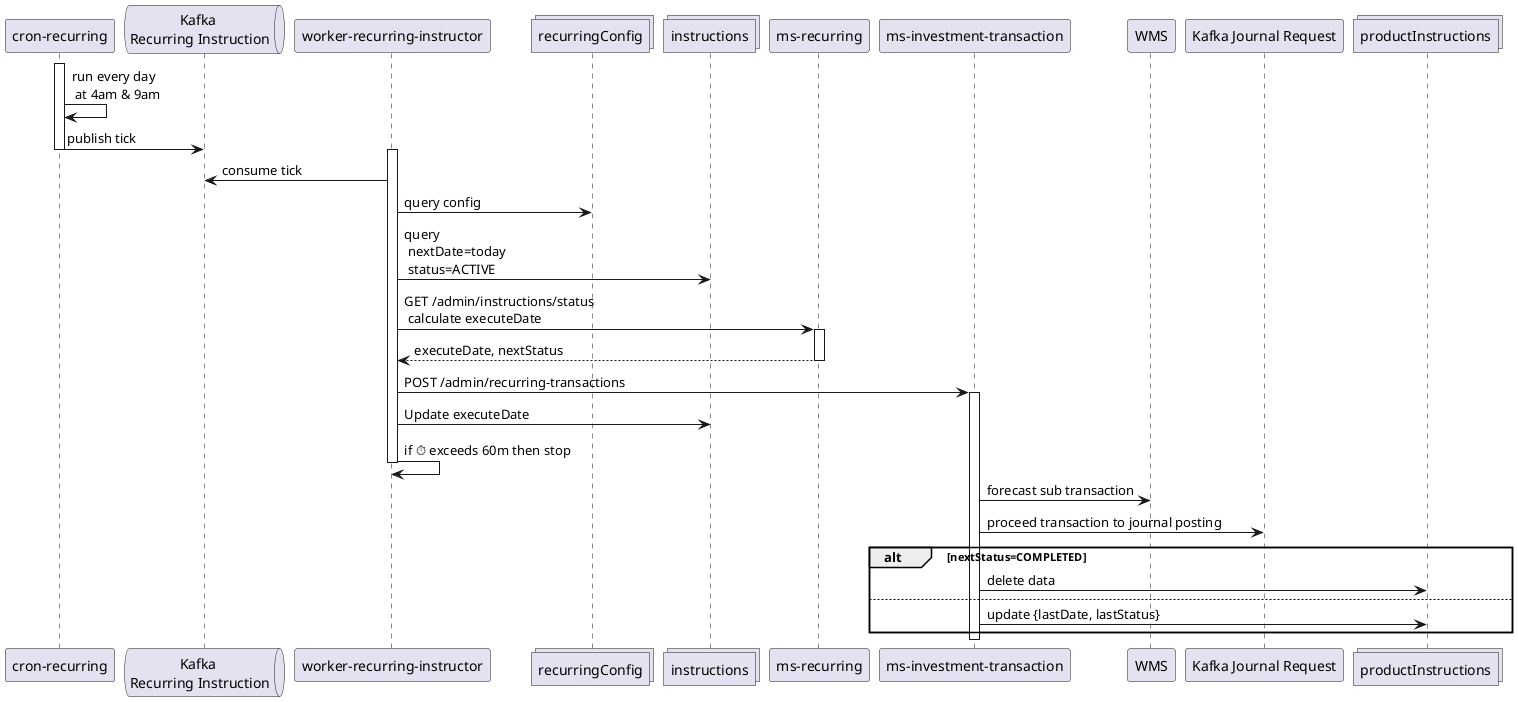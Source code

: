 @startuml mutual funds cron recurring alt

participant "cron-recurring" as cron
queue "Kafka \nRecurring Instruction" as kafka
participant "worker-recurring-instructor" as wri
collections "recurringConfig" as configs
collections "instructions" as instructions
participant "ms-recurring" as mr
participant "ms-investment-transaction" as mit
participant "WMS" as wms
participant "Kafka Journal Request" as kafkaJournal
collections "productInstructions" as recSubs

activate cron
cron -> cron: run every day\n at 4am & 9am
cron -> kafka: publish tick
deactivate cron
activate wri
wri -> kafka: consume tick
wri -> configs: query config
wri -> instructions: query\n nextDate=today\n status=ACTIVE
wri -> mr: GET /admin/instructions/status\n calculate executeDate
activate mr
mr --> wri: executeDate, nextStatus
deactivate mr
wri -> mit: POST /admin/recurring-transactions
activate mit
wri -> instructions: Update executeDate
wri -> wri: if ⏱ exceeds 60m then stop
deactivate wri
mit -> wms: forecast sub transaction
mit -> kafkaJournal: proceed transaction to journal posting
alt nextStatus=COMPLETED
mit -> recSubs: delete data
else
mit -> recSubs: update {lastDate, lastStatus}
end
deactivate mit

@enduml